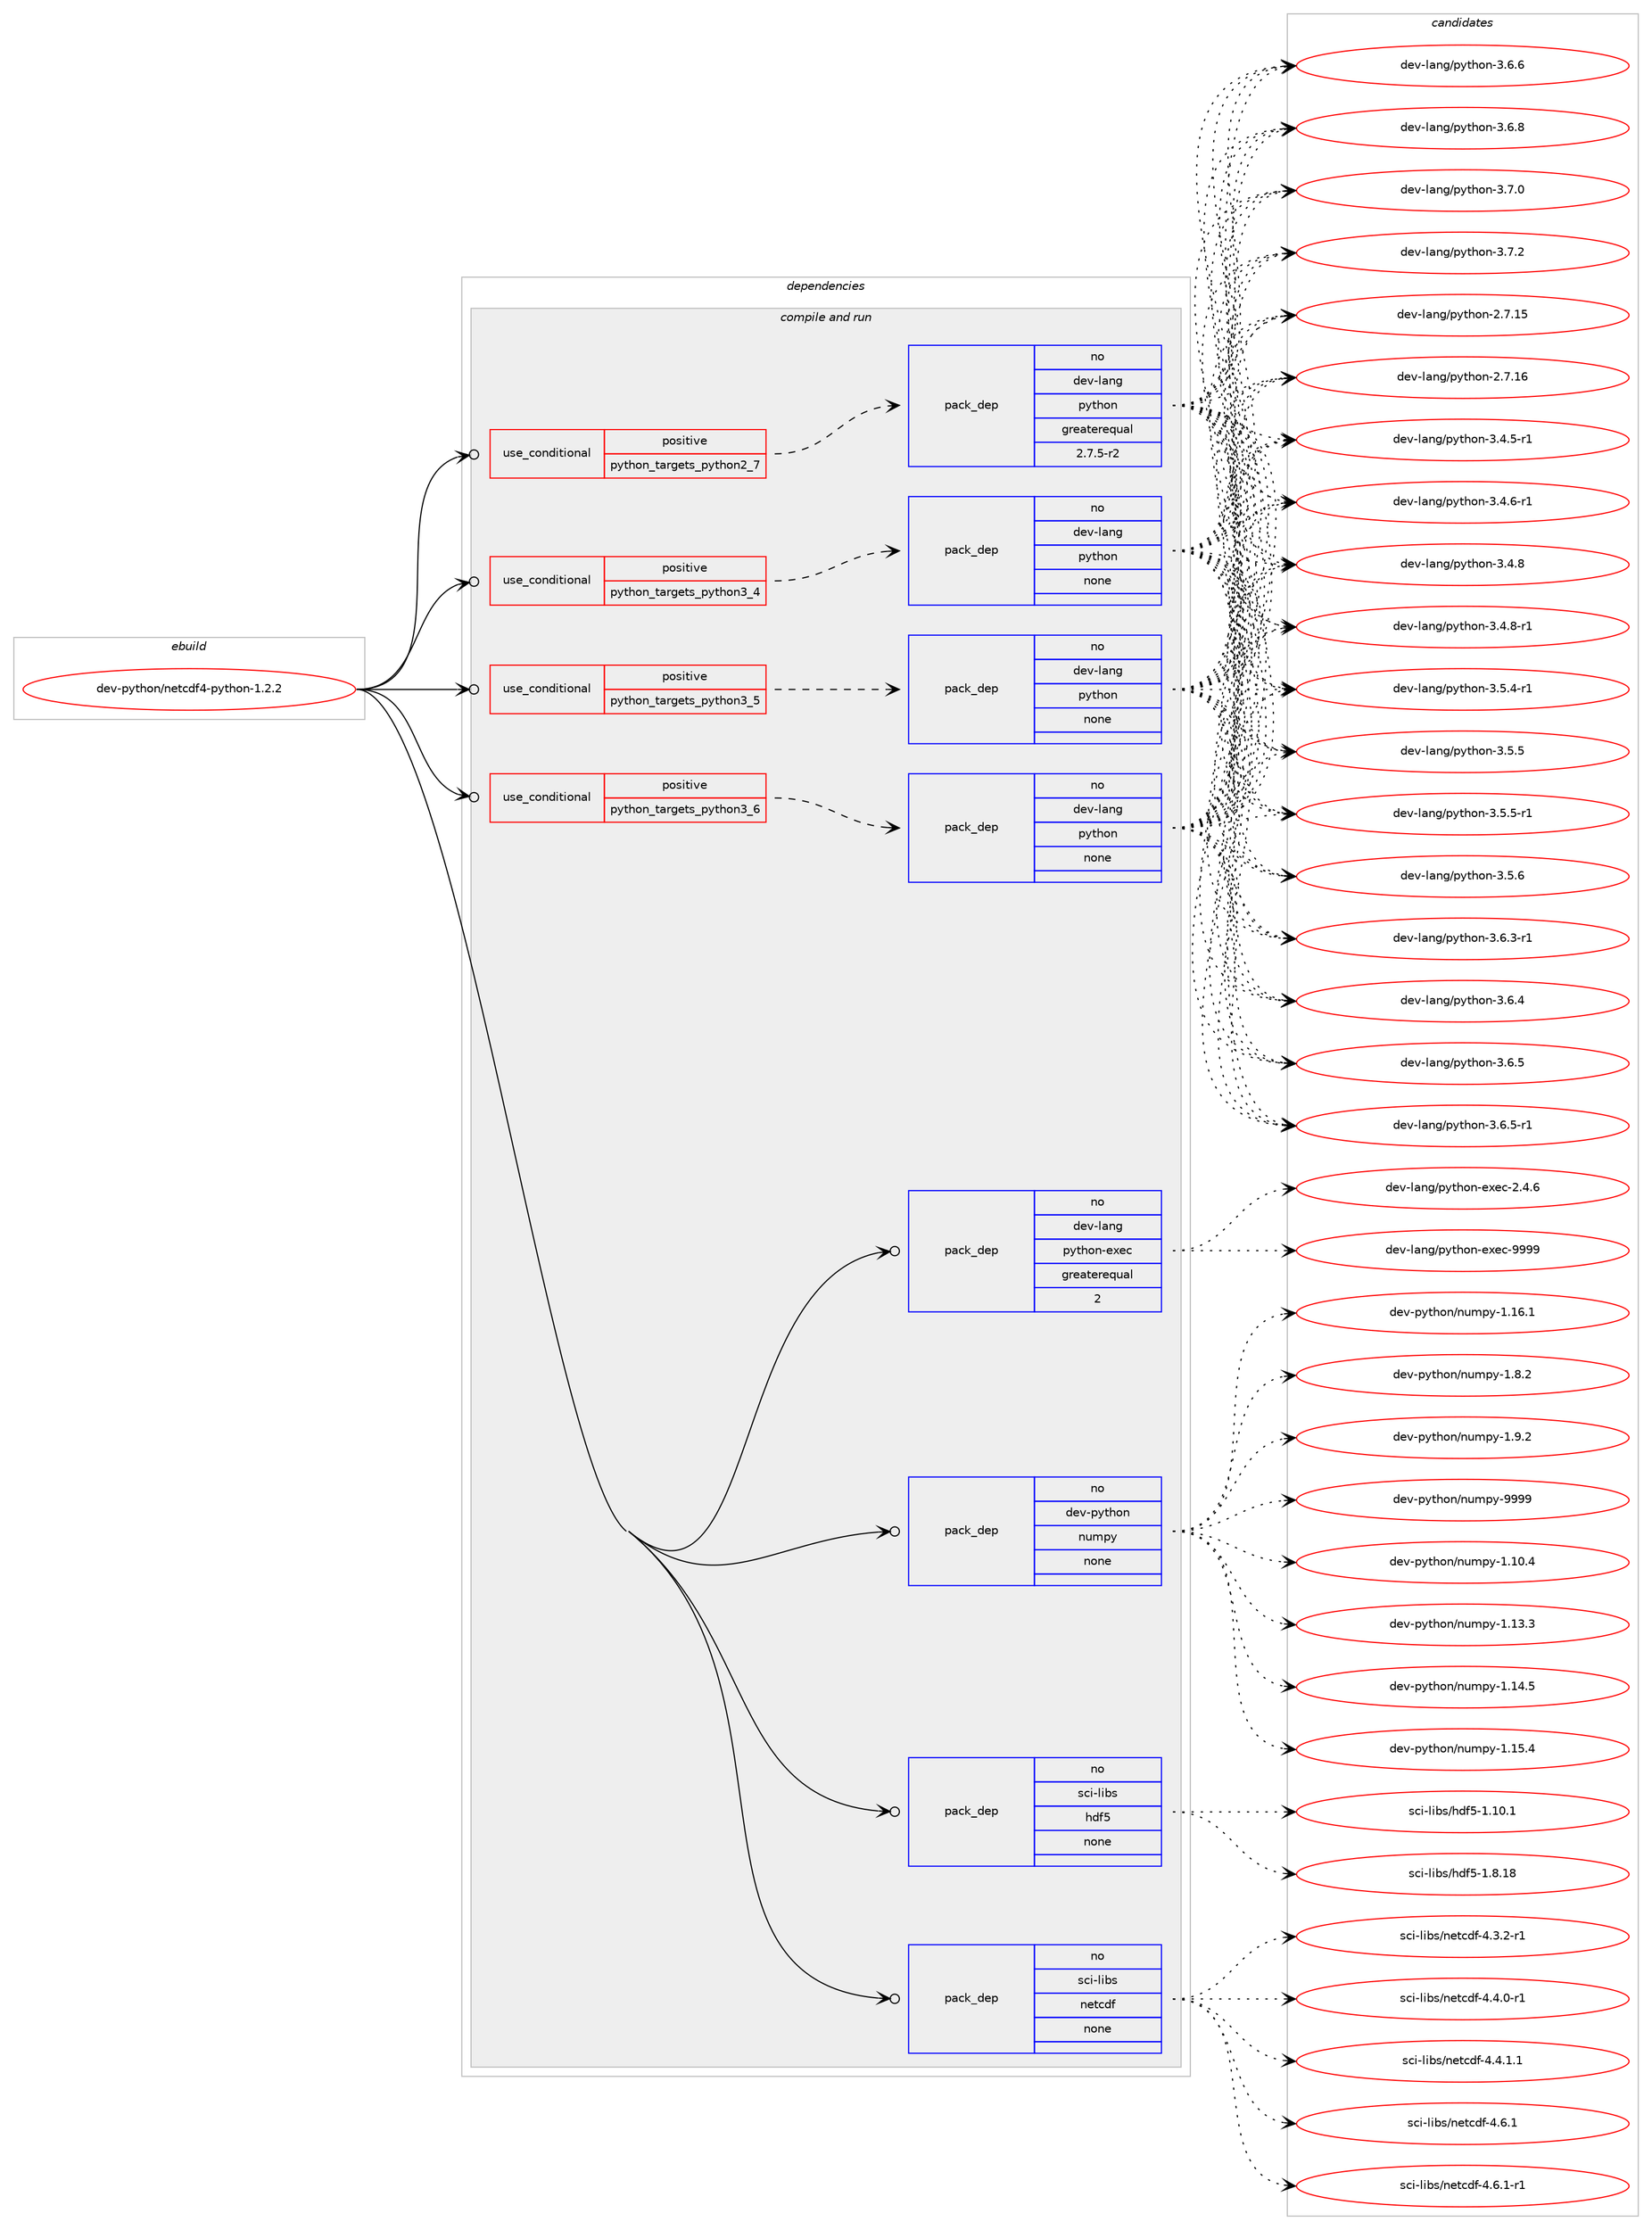 digraph prolog {

# *************
# Graph options
# *************

newrank=true;
concentrate=true;
compound=true;
graph [rankdir=LR,fontname=Helvetica,fontsize=10,ranksep=1.5];#, ranksep=2.5, nodesep=0.2];
edge  [arrowhead=vee];
node  [fontname=Helvetica,fontsize=10];

# **********
# The ebuild
# **********

subgraph cluster_leftcol {
color=gray;
rank=same;
label=<<i>ebuild</i>>;
id [label="dev-python/netcdf4-python-1.2.2", color=red, width=4, href="../dev-python/netcdf4-python-1.2.2.svg"];
}

# ****************
# The dependencies
# ****************

subgraph cluster_midcol {
color=gray;
label=<<i>dependencies</i>>;
subgraph cluster_compile {
fillcolor="#eeeeee";
style=filled;
label=<<i>compile</i>>;
}
subgraph cluster_compileandrun {
fillcolor="#eeeeee";
style=filled;
label=<<i>compile and run</i>>;
subgraph cond378034 {
dependency1420463 [label=<<TABLE BORDER="0" CELLBORDER="1" CELLSPACING="0" CELLPADDING="4"><TR><TD ROWSPAN="3" CELLPADDING="10">use_conditional</TD></TR><TR><TD>positive</TD></TR><TR><TD>python_targets_python2_7</TD></TR></TABLE>>, shape=none, color=red];
subgraph pack1019155 {
dependency1420464 [label=<<TABLE BORDER="0" CELLBORDER="1" CELLSPACING="0" CELLPADDING="4" WIDTH="220"><TR><TD ROWSPAN="6" CELLPADDING="30">pack_dep</TD></TR><TR><TD WIDTH="110">no</TD></TR><TR><TD>dev-lang</TD></TR><TR><TD>python</TD></TR><TR><TD>greaterequal</TD></TR><TR><TD>2.7.5-r2</TD></TR></TABLE>>, shape=none, color=blue];
}
dependency1420463:e -> dependency1420464:w [weight=20,style="dashed",arrowhead="vee"];
}
id:e -> dependency1420463:w [weight=20,style="solid",arrowhead="odotvee"];
subgraph cond378035 {
dependency1420465 [label=<<TABLE BORDER="0" CELLBORDER="1" CELLSPACING="0" CELLPADDING="4"><TR><TD ROWSPAN="3" CELLPADDING="10">use_conditional</TD></TR><TR><TD>positive</TD></TR><TR><TD>python_targets_python3_4</TD></TR></TABLE>>, shape=none, color=red];
subgraph pack1019156 {
dependency1420466 [label=<<TABLE BORDER="0" CELLBORDER="1" CELLSPACING="0" CELLPADDING="4" WIDTH="220"><TR><TD ROWSPAN="6" CELLPADDING="30">pack_dep</TD></TR><TR><TD WIDTH="110">no</TD></TR><TR><TD>dev-lang</TD></TR><TR><TD>python</TD></TR><TR><TD>none</TD></TR><TR><TD></TD></TR></TABLE>>, shape=none, color=blue];
}
dependency1420465:e -> dependency1420466:w [weight=20,style="dashed",arrowhead="vee"];
}
id:e -> dependency1420465:w [weight=20,style="solid",arrowhead="odotvee"];
subgraph cond378036 {
dependency1420467 [label=<<TABLE BORDER="0" CELLBORDER="1" CELLSPACING="0" CELLPADDING="4"><TR><TD ROWSPAN="3" CELLPADDING="10">use_conditional</TD></TR><TR><TD>positive</TD></TR><TR><TD>python_targets_python3_5</TD></TR></TABLE>>, shape=none, color=red];
subgraph pack1019157 {
dependency1420468 [label=<<TABLE BORDER="0" CELLBORDER="1" CELLSPACING="0" CELLPADDING="4" WIDTH="220"><TR><TD ROWSPAN="6" CELLPADDING="30">pack_dep</TD></TR><TR><TD WIDTH="110">no</TD></TR><TR><TD>dev-lang</TD></TR><TR><TD>python</TD></TR><TR><TD>none</TD></TR><TR><TD></TD></TR></TABLE>>, shape=none, color=blue];
}
dependency1420467:e -> dependency1420468:w [weight=20,style="dashed",arrowhead="vee"];
}
id:e -> dependency1420467:w [weight=20,style="solid",arrowhead="odotvee"];
subgraph cond378037 {
dependency1420469 [label=<<TABLE BORDER="0" CELLBORDER="1" CELLSPACING="0" CELLPADDING="4"><TR><TD ROWSPAN="3" CELLPADDING="10">use_conditional</TD></TR><TR><TD>positive</TD></TR><TR><TD>python_targets_python3_6</TD></TR></TABLE>>, shape=none, color=red];
subgraph pack1019158 {
dependency1420470 [label=<<TABLE BORDER="0" CELLBORDER="1" CELLSPACING="0" CELLPADDING="4" WIDTH="220"><TR><TD ROWSPAN="6" CELLPADDING="30">pack_dep</TD></TR><TR><TD WIDTH="110">no</TD></TR><TR><TD>dev-lang</TD></TR><TR><TD>python</TD></TR><TR><TD>none</TD></TR><TR><TD></TD></TR></TABLE>>, shape=none, color=blue];
}
dependency1420469:e -> dependency1420470:w [weight=20,style="dashed",arrowhead="vee"];
}
id:e -> dependency1420469:w [weight=20,style="solid",arrowhead="odotvee"];
subgraph pack1019159 {
dependency1420471 [label=<<TABLE BORDER="0" CELLBORDER="1" CELLSPACING="0" CELLPADDING="4" WIDTH="220"><TR><TD ROWSPAN="6" CELLPADDING="30">pack_dep</TD></TR><TR><TD WIDTH="110">no</TD></TR><TR><TD>dev-lang</TD></TR><TR><TD>python-exec</TD></TR><TR><TD>greaterequal</TD></TR><TR><TD>2</TD></TR></TABLE>>, shape=none, color=blue];
}
id:e -> dependency1420471:w [weight=20,style="solid",arrowhead="odotvee"];
subgraph pack1019160 {
dependency1420472 [label=<<TABLE BORDER="0" CELLBORDER="1" CELLSPACING="0" CELLPADDING="4" WIDTH="220"><TR><TD ROWSPAN="6" CELLPADDING="30">pack_dep</TD></TR><TR><TD WIDTH="110">no</TD></TR><TR><TD>dev-python</TD></TR><TR><TD>numpy</TD></TR><TR><TD>none</TD></TR><TR><TD></TD></TR></TABLE>>, shape=none, color=blue];
}
id:e -> dependency1420472:w [weight=20,style="solid",arrowhead="odotvee"];
subgraph pack1019161 {
dependency1420473 [label=<<TABLE BORDER="0" CELLBORDER="1" CELLSPACING="0" CELLPADDING="4" WIDTH="220"><TR><TD ROWSPAN="6" CELLPADDING="30">pack_dep</TD></TR><TR><TD WIDTH="110">no</TD></TR><TR><TD>sci-libs</TD></TR><TR><TD>hdf5</TD></TR><TR><TD>none</TD></TR><TR><TD></TD></TR></TABLE>>, shape=none, color=blue];
}
id:e -> dependency1420473:w [weight=20,style="solid",arrowhead="odotvee"];
subgraph pack1019162 {
dependency1420474 [label=<<TABLE BORDER="0" CELLBORDER="1" CELLSPACING="0" CELLPADDING="4" WIDTH="220"><TR><TD ROWSPAN="6" CELLPADDING="30">pack_dep</TD></TR><TR><TD WIDTH="110">no</TD></TR><TR><TD>sci-libs</TD></TR><TR><TD>netcdf</TD></TR><TR><TD>none</TD></TR><TR><TD></TD></TR></TABLE>>, shape=none, color=blue];
}
id:e -> dependency1420474:w [weight=20,style="solid",arrowhead="odotvee"];
}
subgraph cluster_run {
fillcolor="#eeeeee";
style=filled;
label=<<i>run</i>>;
}
}

# **************
# The candidates
# **************

subgraph cluster_choices {
rank=same;
color=gray;
label=<<i>candidates</i>>;

subgraph choice1019155 {
color=black;
nodesep=1;
choice10010111845108971101034711212111610411111045504655464953 [label="dev-lang/python-2.7.15", color=red, width=4,href="../dev-lang/python-2.7.15.svg"];
choice10010111845108971101034711212111610411111045504655464954 [label="dev-lang/python-2.7.16", color=red, width=4,href="../dev-lang/python-2.7.16.svg"];
choice1001011184510897110103471121211161041111104551465246534511449 [label="dev-lang/python-3.4.5-r1", color=red, width=4,href="../dev-lang/python-3.4.5-r1.svg"];
choice1001011184510897110103471121211161041111104551465246544511449 [label="dev-lang/python-3.4.6-r1", color=red, width=4,href="../dev-lang/python-3.4.6-r1.svg"];
choice100101118451089711010347112121116104111110455146524656 [label="dev-lang/python-3.4.8", color=red, width=4,href="../dev-lang/python-3.4.8.svg"];
choice1001011184510897110103471121211161041111104551465246564511449 [label="dev-lang/python-3.4.8-r1", color=red, width=4,href="../dev-lang/python-3.4.8-r1.svg"];
choice1001011184510897110103471121211161041111104551465346524511449 [label="dev-lang/python-3.5.4-r1", color=red, width=4,href="../dev-lang/python-3.5.4-r1.svg"];
choice100101118451089711010347112121116104111110455146534653 [label="dev-lang/python-3.5.5", color=red, width=4,href="../dev-lang/python-3.5.5.svg"];
choice1001011184510897110103471121211161041111104551465346534511449 [label="dev-lang/python-3.5.5-r1", color=red, width=4,href="../dev-lang/python-3.5.5-r1.svg"];
choice100101118451089711010347112121116104111110455146534654 [label="dev-lang/python-3.5.6", color=red, width=4,href="../dev-lang/python-3.5.6.svg"];
choice1001011184510897110103471121211161041111104551465446514511449 [label="dev-lang/python-3.6.3-r1", color=red, width=4,href="../dev-lang/python-3.6.3-r1.svg"];
choice100101118451089711010347112121116104111110455146544652 [label="dev-lang/python-3.6.4", color=red, width=4,href="../dev-lang/python-3.6.4.svg"];
choice100101118451089711010347112121116104111110455146544653 [label="dev-lang/python-3.6.5", color=red, width=4,href="../dev-lang/python-3.6.5.svg"];
choice1001011184510897110103471121211161041111104551465446534511449 [label="dev-lang/python-3.6.5-r1", color=red, width=4,href="../dev-lang/python-3.6.5-r1.svg"];
choice100101118451089711010347112121116104111110455146544654 [label="dev-lang/python-3.6.6", color=red, width=4,href="../dev-lang/python-3.6.6.svg"];
choice100101118451089711010347112121116104111110455146544656 [label="dev-lang/python-3.6.8", color=red, width=4,href="../dev-lang/python-3.6.8.svg"];
choice100101118451089711010347112121116104111110455146554648 [label="dev-lang/python-3.7.0", color=red, width=4,href="../dev-lang/python-3.7.0.svg"];
choice100101118451089711010347112121116104111110455146554650 [label="dev-lang/python-3.7.2", color=red, width=4,href="../dev-lang/python-3.7.2.svg"];
dependency1420464:e -> choice10010111845108971101034711212111610411111045504655464953:w [style=dotted,weight="100"];
dependency1420464:e -> choice10010111845108971101034711212111610411111045504655464954:w [style=dotted,weight="100"];
dependency1420464:e -> choice1001011184510897110103471121211161041111104551465246534511449:w [style=dotted,weight="100"];
dependency1420464:e -> choice1001011184510897110103471121211161041111104551465246544511449:w [style=dotted,weight="100"];
dependency1420464:e -> choice100101118451089711010347112121116104111110455146524656:w [style=dotted,weight="100"];
dependency1420464:e -> choice1001011184510897110103471121211161041111104551465246564511449:w [style=dotted,weight="100"];
dependency1420464:e -> choice1001011184510897110103471121211161041111104551465346524511449:w [style=dotted,weight="100"];
dependency1420464:e -> choice100101118451089711010347112121116104111110455146534653:w [style=dotted,weight="100"];
dependency1420464:e -> choice1001011184510897110103471121211161041111104551465346534511449:w [style=dotted,weight="100"];
dependency1420464:e -> choice100101118451089711010347112121116104111110455146534654:w [style=dotted,weight="100"];
dependency1420464:e -> choice1001011184510897110103471121211161041111104551465446514511449:w [style=dotted,weight="100"];
dependency1420464:e -> choice100101118451089711010347112121116104111110455146544652:w [style=dotted,weight="100"];
dependency1420464:e -> choice100101118451089711010347112121116104111110455146544653:w [style=dotted,weight="100"];
dependency1420464:e -> choice1001011184510897110103471121211161041111104551465446534511449:w [style=dotted,weight="100"];
dependency1420464:e -> choice100101118451089711010347112121116104111110455146544654:w [style=dotted,weight="100"];
dependency1420464:e -> choice100101118451089711010347112121116104111110455146544656:w [style=dotted,weight="100"];
dependency1420464:e -> choice100101118451089711010347112121116104111110455146554648:w [style=dotted,weight="100"];
dependency1420464:e -> choice100101118451089711010347112121116104111110455146554650:w [style=dotted,weight="100"];
}
subgraph choice1019156 {
color=black;
nodesep=1;
choice10010111845108971101034711212111610411111045504655464953 [label="dev-lang/python-2.7.15", color=red, width=4,href="../dev-lang/python-2.7.15.svg"];
choice10010111845108971101034711212111610411111045504655464954 [label="dev-lang/python-2.7.16", color=red, width=4,href="../dev-lang/python-2.7.16.svg"];
choice1001011184510897110103471121211161041111104551465246534511449 [label="dev-lang/python-3.4.5-r1", color=red, width=4,href="../dev-lang/python-3.4.5-r1.svg"];
choice1001011184510897110103471121211161041111104551465246544511449 [label="dev-lang/python-3.4.6-r1", color=red, width=4,href="../dev-lang/python-3.4.6-r1.svg"];
choice100101118451089711010347112121116104111110455146524656 [label="dev-lang/python-3.4.8", color=red, width=4,href="../dev-lang/python-3.4.8.svg"];
choice1001011184510897110103471121211161041111104551465246564511449 [label="dev-lang/python-3.4.8-r1", color=red, width=4,href="../dev-lang/python-3.4.8-r1.svg"];
choice1001011184510897110103471121211161041111104551465346524511449 [label="dev-lang/python-3.5.4-r1", color=red, width=4,href="../dev-lang/python-3.5.4-r1.svg"];
choice100101118451089711010347112121116104111110455146534653 [label="dev-lang/python-3.5.5", color=red, width=4,href="../dev-lang/python-3.5.5.svg"];
choice1001011184510897110103471121211161041111104551465346534511449 [label="dev-lang/python-3.5.5-r1", color=red, width=4,href="../dev-lang/python-3.5.5-r1.svg"];
choice100101118451089711010347112121116104111110455146534654 [label="dev-lang/python-3.5.6", color=red, width=4,href="../dev-lang/python-3.5.6.svg"];
choice1001011184510897110103471121211161041111104551465446514511449 [label="dev-lang/python-3.6.3-r1", color=red, width=4,href="../dev-lang/python-3.6.3-r1.svg"];
choice100101118451089711010347112121116104111110455146544652 [label="dev-lang/python-3.6.4", color=red, width=4,href="../dev-lang/python-3.6.4.svg"];
choice100101118451089711010347112121116104111110455146544653 [label="dev-lang/python-3.6.5", color=red, width=4,href="../dev-lang/python-3.6.5.svg"];
choice1001011184510897110103471121211161041111104551465446534511449 [label="dev-lang/python-3.6.5-r1", color=red, width=4,href="../dev-lang/python-3.6.5-r1.svg"];
choice100101118451089711010347112121116104111110455146544654 [label="dev-lang/python-3.6.6", color=red, width=4,href="../dev-lang/python-3.6.6.svg"];
choice100101118451089711010347112121116104111110455146544656 [label="dev-lang/python-3.6.8", color=red, width=4,href="../dev-lang/python-3.6.8.svg"];
choice100101118451089711010347112121116104111110455146554648 [label="dev-lang/python-3.7.0", color=red, width=4,href="../dev-lang/python-3.7.0.svg"];
choice100101118451089711010347112121116104111110455146554650 [label="dev-lang/python-3.7.2", color=red, width=4,href="../dev-lang/python-3.7.2.svg"];
dependency1420466:e -> choice10010111845108971101034711212111610411111045504655464953:w [style=dotted,weight="100"];
dependency1420466:e -> choice10010111845108971101034711212111610411111045504655464954:w [style=dotted,weight="100"];
dependency1420466:e -> choice1001011184510897110103471121211161041111104551465246534511449:w [style=dotted,weight="100"];
dependency1420466:e -> choice1001011184510897110103471121211161041111104551465246544511449:w [style=dotted,weight="100"];
dependency1420466:e -> choice100101118451089711010347112121116104111110455146524656:w [style=dotted,weight="100"];
dependency1420466:e -> choice1001011184510897110103471121211161041111104551465246564511449:w [style=dotted,weight="100"];
dependency1420466:e -> choice1001011184510897110103471121211161041111104551465346524511449:w [style=dotted,weight="100"];
dependency1420466:e -> choice100101118451089711010347112121116104111110455146534653:w [style=dotted,weight="100"];
dependency1420466:e -> choice1001011184510897110103471121211161041111104551465346534511449:w [style=dotted,weight="100"];
dependency1420466:e -> choice100101118451089711010347112121116104111110455146534654:w [style=dotted,weight="100"];
dependency1420466:e -> choice1001011184510897110103471121211161041111104551465446514511449:w [style=dotted,weight="100"];
dependency1420466:e -> choice100101118451089711010347112121116104111110455146544652:w [style=dotted,weight="100"];
dependency1420466:e -> choice100101118451089711010347112121116104111110455146544653:w [style=dotted,weight="100"];
dependency1420466:e -> choice1001011184510897110103471121211161041111104551465446534511449:w [style=dotted,weight="100"];
dependency1420466:e -> choice100101118451089711010347112121116104111110455146544654:w [style=dotted,weight="100"];
dependency1420466:e -> choice100101118451089711010347112121116104111110455146544656:w [style=dotted,weight="100"];
dependency1420466:e -> choice100101118451089711010347112121116104111110455146554648:w [style=dotted,weight="100"];
dependency1420466:e -> choice100101118451089711010347112121116104111110455146554650:w [style=dotted,weight="100"];
}
subgraph choice1019157 {
color=black;
nodesep=1;
choice10010111845108971101034711212111610411111045504655464953 [label="dev-lang/python-2.7.15", color=red, width=4,href="../dev-lang/python-2.7.15.svg"];
choice10010111845108971101034711212111610411111045504655464954 [label="dev-lang/python-2.7.16", color=red, width=4,href="../dev-lang/python-2.7.16.svg"];
choice1001011184510897110103471121211161041111104551465246534511449 [label="dev-lang/python-3.4.5-r1", color=red, width=4,href="../dev-lang/python-3.4.5-r1.svg"];
choice1001011184510897110103471121211161041111104551465246544511449 [label="dev-lang/python-3.4.6-r1", color=red, width=4,href="../dev-lang/python-3.4.6-r1.svg"];
choice100101118451089711010347112121116104111110455146524656 [label="dev-lang/python-3.4.8", color=red, width=4,href="../dev-lang/python-3.4.8.svg"];
choice1001011184510897110103471121211161041111104551465246564511449 [label="dev-lang/python-3.4.8-r1", color=red, width=4,href="../dev-lang/python-3.4.8-r1.svg"];
choice1001011184510897110103471121211161041111104551465346524511449 [label="dev-lang/python-3.5.4-r1", color=red, width=4,href="../dev-lang/python-3.5.4-r1.svg"];
choice100101118451089711010347112121116104111110455146534653 [label="dev-lang/python-3.5.5", color=red, width=4,href="../dev-lang/python-3.5.5.svg"];
choice1001011184510897110103471121211161041111104551465346534511449 [label="dev-lang/python-3.5.5-r1", color=red, width=4,href="../dev-lang/python-3.5.5-r1.svg"];
choice100101118451089711010347112121116104111110455146534654 [label="dev-lang/python-3.5.6", color=red, width=4,href="../dev-lang/python-3.5.6.svg"];
choice1001011184510897110103471121211161041111104551465446514511449 [label="dev-lang/python-3.6.3-r1", color=red, width=4,href="../dev-lang/python-3.6.3-r1.svg"];
choice100101118451089711010347112121116104111110455146544652 [label="dev-lang/python-3.6.4", color=red, width=4,href="../dev-lang/python-3.6.4.svg"];
choice100101118451089711010347112121116104111110455146544653 [label="dev-lang/python-3.6.5", color=red, width=4,href="../dev-lang/python-3.6.5.svg"];
choice1001011184510897110103471121211161041111104551465446534511449 [label="dev-lang/python-3.6.5-r1", color=red, width=4,href="../dev-lang/python-3.6.5-r1.svg"];
choice100101118451089711010347112121116104111110455146544654 [label="dev-lang/python-3.6.6", color=red, width=4,href="../dev-lang/python-3.6.6.svg"];
choice100101118451089711010347112121116104111110455146544656 [label="dev-lang/python-3.6.8", color=red, width=4,href="../dev-lang/python-3.6.8.svg"];
choice100101118451089711010347112121116104111110455146554648 [label="dev-lang/python-3.7.0", color=red, width=4,href="../dev-lang/python-3.7.0.svg"];
choice100101118451089711010347112121116104111110455146554650 [label="dev-lang/python-3.7.2", color=red, width=4,href="../dev-lang/python-3.7.2.svg"];
dependency1420468:e -> choice10010111845108971101034711212111610411111045504655464953:w [style=dotted,weight="100"];
dependency1420468:e -> choice10010111845108971101034711212111610411111045504655464954:w [style=dotted,weight="100"];
dependency1420468:e -> choice1001011184510897110103471121211161041111104551465246534511449:w [style=dotted,weight="100"];
dependency1420468:e -> choice1001011184510897110103471121211161041111104551465246544511449:w [style=dotted,weight="100"];
dependency1420468:e -> choice100101118451089711010347112121116104111110455146524656:w [style=dotted,weight="100"];
dependency1420468:e -> choice1001011184510897110103471121211161041111104551465246564511449:w [style=dotted,weight="100"];
dependency1420468:e -> choice1001011184510897110103471121211161041111104551465346524511449:w [style=dotted,weight="100"];
dependency1420468:e -> choice100101118451089711010347112121116104111110455146534653:w [style=dotted,weight="100"];
dependency1420468:e -> choice1001011184510897110103471121211161041111104551465346534511449:w [style=dotted,weight="100"];
dependency1420468:e -> choice100101118451089711010347112121116104111110455146534654:w [style=dotted,weight="100"];
dependency1420468:e -> choice1001011184510897110103471121211161041111104551465446514511449:w [style=dotted,weight="100"];
dependency1420468:e -> choice100101118451089711010347112121116104111110455146544652:w [style=dotted,weight="100"];
dependency1420468:e -> choice100101118451089711010347112121116104111110455146544653:w [style=dotted,weight="100"];
dependency1420468:e -> choice1001011184510897110103471121211161041111104551465446534511449:w [style=dotted,weight="100"];
dependency1420468:e -> choice100101118451089711010347112121116104111110455146544654:w [style=dotted,weight="100"];
dependency1420468:e -> choice100101118451089711010347112121116104111110455146544656:w [style=dotted,weight="100"];
dependency1420468:e -> choice100101118451089711010347112121116104111110455146554648:w [style=dotted,weight="100"];
dependency1420468:e -> choice100101118451089711010347112121116104111110455146554650:w [style=dotted,weight="100"];
}
subgraph choice1019158 {
color=black;
nodesep=1;
choice10010111845108971101034711212111610411111045504655464953 [label="dev-lang/python-2.7.15", color=red, width=4,href="../dev-lang/python-2.7.15.svg"];
choice10010111845108971101034711212111610411111045504655464954 [label="dev-lang/python-2.7.16", color=red, width=4,href="../dev-lang/python-2.7.16.svg"];
choice1001011184510897110103471121211161041111104551465246534511449 [label="dev-lang/python-3.4.5-r1", color=red, width=4,href="../dev-lang/python-3.4.5-r1.svg"];
choice1001011184510897110103471121211161041111104551465246544511449 [label="dev-lang/python-3.4.6-r1", color=red, width=4,href="../dev-lang/python-3.4.6-r1.svg"];
choice100101118451089711010347112121116104111110455146524656 [label="dev-lang/python-3.4.8", color=red, width=4,href="../dev-lang/python-3.4.8.svg"];
choice1001011184510897110103471121211161041111104551465246564511449 [label="dev-lang/python-3.4.8-r1", color=red, width=4,href="../dev-lang/python-3.4.8-r1.svg"];
choice1001011184510897110103471121211161041111104551465346524511449 [label="dev-lang/python-3.5.4-r1", color=red, width=4,href="../dev-lang/python-3.5.4-r1.svg"];
choice100101118451089711010347112121116104111110455146534653 [label="dev-lang/python-3.5.5", color=red, width=4,href="../dev-lang/python-3.5.5.svg"];
choice1001011184510897110103471121211161041111104551465346534511449 [label="dev-lang/python-3.5.5-r1", color=red, width=4,href="../dev-lang/python-3.5.5-r1.svg"];
choice100101118451089711010347112121116104111110455146534654 [label="dev-lang/python-3.5.6", color=red, width=4,href="../dev-lang/python-3.5.6.svg"];
choice1001011184510897110103471121211161041111104551465446514511449 [label="dev-lang/python-3.6.3-r1", color=red, width=4,href="../dev-lang/python-3.6.3-r1.svg"];
choice100101118451089711010347112121116104111110455146544652 [label="dev-lang/python-3.6.4", color=red, width=4,href="../dev-lang/python-3.6.4.svg"];
choice100101118451089711010347112121116104111110455146544653 [label="dev-lang/python-3.6.5", color=red, width=4,href="../dev-lang/python-3.6.5.svg"];
choice1001011184510897110103471121211161041111104551465446534511449 [label="dev-lang/python-3.6.5-r1", color=red, width=4,href="../dev-lang/python-3.6.5-r1.svg"];
choice100101118451089711010347112121116104111110455146544654 [label="dev-lang/python-3.6.6", color=red, width=4,href="../dev-lang/python-3.6.6.svg"];
choice100101118451089711010347112121116104111110455146544656 [label="dev-lang/python-3.6.8", color=red, width=4,href="../dev-lang/python-3.6.8.svg"];
choice100101118451089711010347112121116104111110455146554648 [label="dev-lang/python-3.7.0", color=red, width=4,href="../dev-lang/python-3.7.0.svg"];
choice100101118451089711010347112121116104111110455146554650 [label="dev-lang/python-3.7.2", color=red, width=4,href="../dev-lang/python-3.7.2.svg"];
dependency1420470:e -> choice10010111845108971101034711212111610411111045504655464953:w [style=dotted,weight="100"];
dependency1420470:e -> choice10010111845108971101034711212111610411111045504655464954:w [style=dotted,weight="100"];
dependency1420470:e -> choice1001011184510897110103471121211161041111104551465246534511449:w [style=dotted,weight="100"];
dependency1420470:e -> choice1001011184510897110103471121211161041111104551465246544511449:w [style=dotted,weight="100"];
dependency1420470:e -> choice100101118451089711010347112121116104111110455146524656:w [style=dotted,weight="100"];
dependency1420470:e -> choice1001011184510897110103471121211161041111104551465246564511449:w [style=dotted,weight="100"];
dependency1420470:e -> choice1001011184510897110103471121211161041111104551465346524511449:w [style=dotted,weight="100"];
dependency1420470:e -> choice100101118451089711010347112121116104111110455146534653:w [style=dotted,weight="100"];
dependency1420470:e -> choice1001011184510897110103471121211161041111104551465346534511449:w [style=dotted,weight="100"];
dependency1420470:e -> choice100101118451089711010347112121116104111110455146534654:w [style=dotted,weight="100"];
dependency1420470:e -> choice1001011184510897110103471121211161041111104551465446514511449:w [style=dotted,weight="100"];
dependency1420470:e -> choice100101118451089711010347112121116104111110455146544652:w [style=dotted,weight="100"];
dependency1420470:e -> choice100101118451089711010347112121116104111110455146544653:w [style=dotted,weight="100"];
dependency1420470:e -> choice1001011184510897110103471121211161041111104551465446534511449:w [style=dotted,weight="100"];
dependency1420470:e -> choice100101118451089711010347112121116104111110455146544654:w [style=dotted,weight="100"];
dependency1420470:e -> choice100101118451089711010347112121116104111110455146544656:w [style=dotted,weight="100"];
dependency1420470:e -> choice100101118451089711010347112121116104111110455146554648:w [style=dotted,weight="100"];
dependency1420470:e -> choice100101118451089711010347112121116104111110455146554650:w [style=dotted,weight="100"];
}
subgraph choice1019159 {
color=black;
nodesep=1;
choice1001011184510897110103471121211161041111104510112010199455046524654 [label="dev-lang/python-exec-2.4.6", color=red, width=4,href="../dev-lang/python-exec-2.4.6.svg"];
choice10010111845108971101034711212111610411111045101120101994557575757 [label="dev-lang/python-exec-9999", color=red, width=4,href="../dev-lang/python-exec-9999.svg"];
dependency1420471:e -> choice1001011184510897110103471121211161041111104510112010199455046524654:w [style=dotted,weight="100"];
dependency1420471:e -> choice10010111845108971101034711212111610411111045101120101994557575757:w [style=dotted,weight="100"];
}
subgraph choice1019160 {
color=black;
nodesep=1;
choice100101118451121211161041111104711011710911212145494649484652 [label="dev-python/numpy-1.10.4", color=red, width=4,href="../dev-python/numpy-1.10.4.svg"];
choice100101118451121211161041111104711011710911212145494649514651 [label="dev-python/numpy-1.13.3", color=red, width=4,href="../dev-python/numpy-1.13.3.svg"];
choice100101118451121211161041111104711011710911212145494649524653 [label="dev-python/numpy-1.14.5", color=red, width=4,href="../dev-python/numpy-1.14.5.svg"];
choice100101118451121211161041111104711011710911212145494649534652 [label="dev-python/numpy-1.15.4", color=red, width=4,href="../dev-python/numpy-1.15.4.svg"];
choice100101118451121211161041111104711011710911212145494649544649 [label="dev-python/numpy-1.16.1", color=red, width=4,href="../dev-python/numpy-1.16.1.svg"];
choice1001011184511212111610411111047110117109112121454946564650 [label="dev-python/numpy-1.8.2", color=red, width=4,href="../dev-python/numpy-1.8.2.svg"];
choice1001011184511212111610411111047110117109112121454946574650 [label="dev-python/numpy-1.9.2", color=red, width=4,href="../dev-python/numpy-1.9.2.svg"];
choice10010111845112121116104111110471101171091121214557575757 [label="dev-python/numpy-9999", color=red, width=4,href="../dev-python/numpy-9999.svg"];
dependency1420472:e -> choice100101118451121211161041111104711011710911212145494649484652:w [style=dotted,weight="100"];
dependency1420472:e -> choice100101118451121211161041111104711011710911212145494649514651:w [style=dotted,weight="100"];
dependency1420472:e -> choice100101118451121211161041111104711011710911212145494649524653:w [style=dotted,weight="100"];
dependency1420472:e -> choice100101118451121211161041111104711011710911212145494649534652:w [style=dotted,weight="100"];
dependency1420472:e -> choice100101118451121211161041111104711011710911212145494649544649:w [style=dotted,weight="100"];
dependency1420472:e -> choice1001011184511212111610411111047110117109112121454946564650:w [style=dotted,weight="100"];
dependency1420472:e -> choice1001011184511212111610411111047110117109112121454946574650:w [style=dotted,weight="100"];
dependency1420472:e -> choice10010111845112121116104111110471101171091121214557575757:w [style=dotted,weight="100"];
}
subgraph choice1019161 {
color=black;
nodesep=1;
choice115991054510810598115471041001025345494649484649 [label="sci-libs/hdf5-1.10.1", color=red, width=4,href="../sci-libs/hdf5-1.10.1.svg"];
choice115991054510810598115471041001025345494656464956 [label="sci-libs/hdf5-1.8.18", color=red, width=4,href="../sci-libs/hdf5-1.8.18.svg"];
dependency1420473:e -> choice115991054510810598115471041001025345494649484649:w [style=dotted,weight="100"];
dependency1420473:e -> choice115991054510810598115471041001025345494656464956:w [style=dotted,weight="100"];
}
subgraph choice1019162 {
color=black;
nodesep=1;
choice11599105451081059811547110101116991001024552465146504511449 [label="sci-libs/netcdf-4.3.2-r1", color=red, width=4,href="../sci-libs/netcdf-4.3.2-r1.svg"];
choice11599105451081059811547110101116991001024552465246484511449 [label="sci-libs/netcdf-4.4.0-r1", color=red, width=4,href="../sci-libs/netcdf-4.4.0-r1.svg"];
choice11599105451081059811547110101116991001024552465246494649 [label="sci-libs/netcdf-4.4.1.1", color=red, width=4,href="../sci-libs/netcdf-4.4.1.1.svg"];
choice1159910545108105981154711010111699100102455246544649 [label="sci-libs/netcdf-4.6.1", color=red, width=4,href="../sci-libs/netcdf-4.6.1.svg"];
choice11599105451081059811547110101116991001024552465446494511449 [label="sci-libs/netcdf-4.6.1-r1", color=red, width=4,href="../sci-libs/netcdf-4.6.1-r1.svg"];
dependency1420474:e -> choice11599105451081059811547110101116991001024552465146504511449:w [style=dotted,weight="100"];
dependency1420474:e -> choice11599105451081059811547110101116991001024552465246484511449:w [style=dotted,weight="100"];
dependency1420474:e -> choice11599105451081059811547110101116991001024552465246494649:w [style=dotted,weight="100"];
dependency1420474:e -> choice1159910545108105981154711010111699100102455246544649:w [style=dotted,weight="100"];
dependency1420474:e -> choice11599105451081059811547110101116991001024552465446494511449:w [style=dotted,weight="100"];
}
}

}
